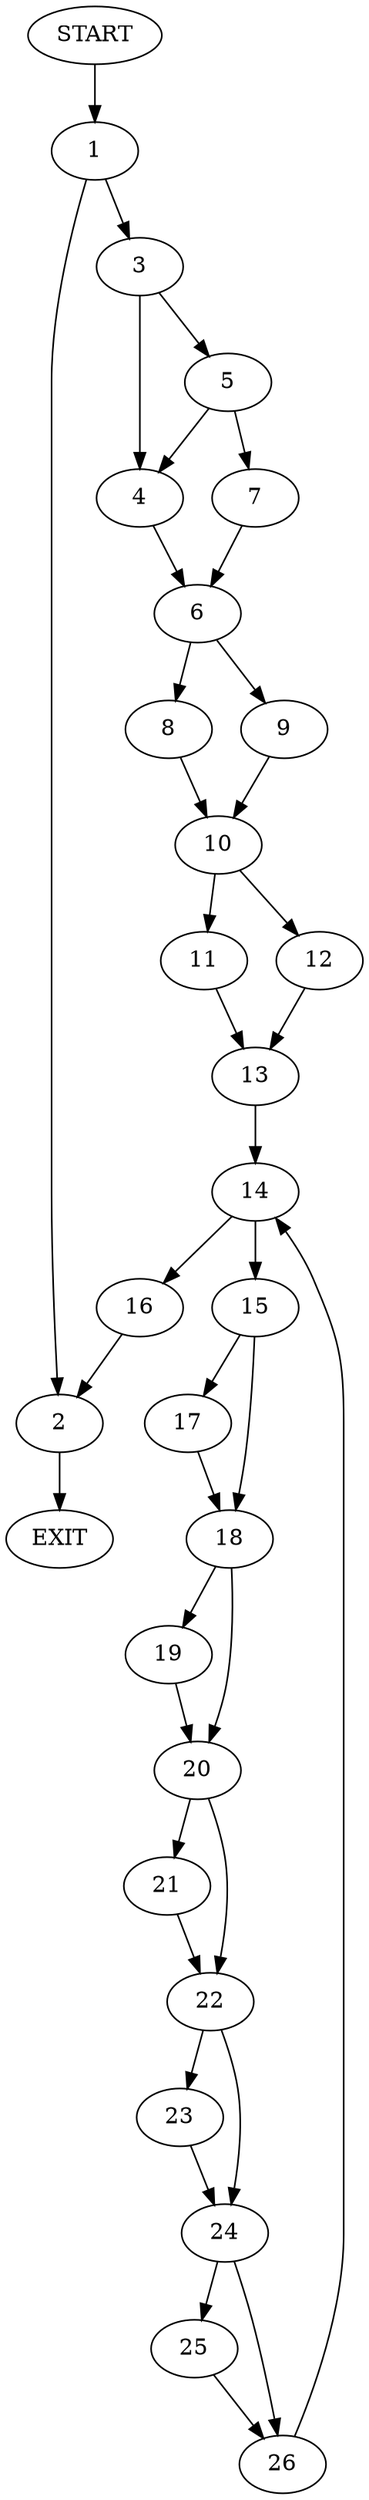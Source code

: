 digraph {
0 [label="START"]
27 [label="EXIT"]
0 -> 1
1 -> 2
1 -> 3
3 -> 4
3 -> 5
2 -> 27
4 -> 6
5 -> 4
5 -> 7
7 -> 6
6 -> 8
6 -> 9
9 -> 10
8 -> 10
10 -> 11
10 -> 12
12 -> 13
11 -> 13
13 -> 14
14 -> 15
14 -> 16
15 -> 17
15 -> 18
16 -> 2
18 -> 19
18 -> 20
17 -> 18
20 -> 21
20 -> 22
19 -> 20
21 -> 22
22 -> 23
22 -> 24
24 -> 25
24 -> 26
23 -> 24
25 -> 26
26 -> 14
}
